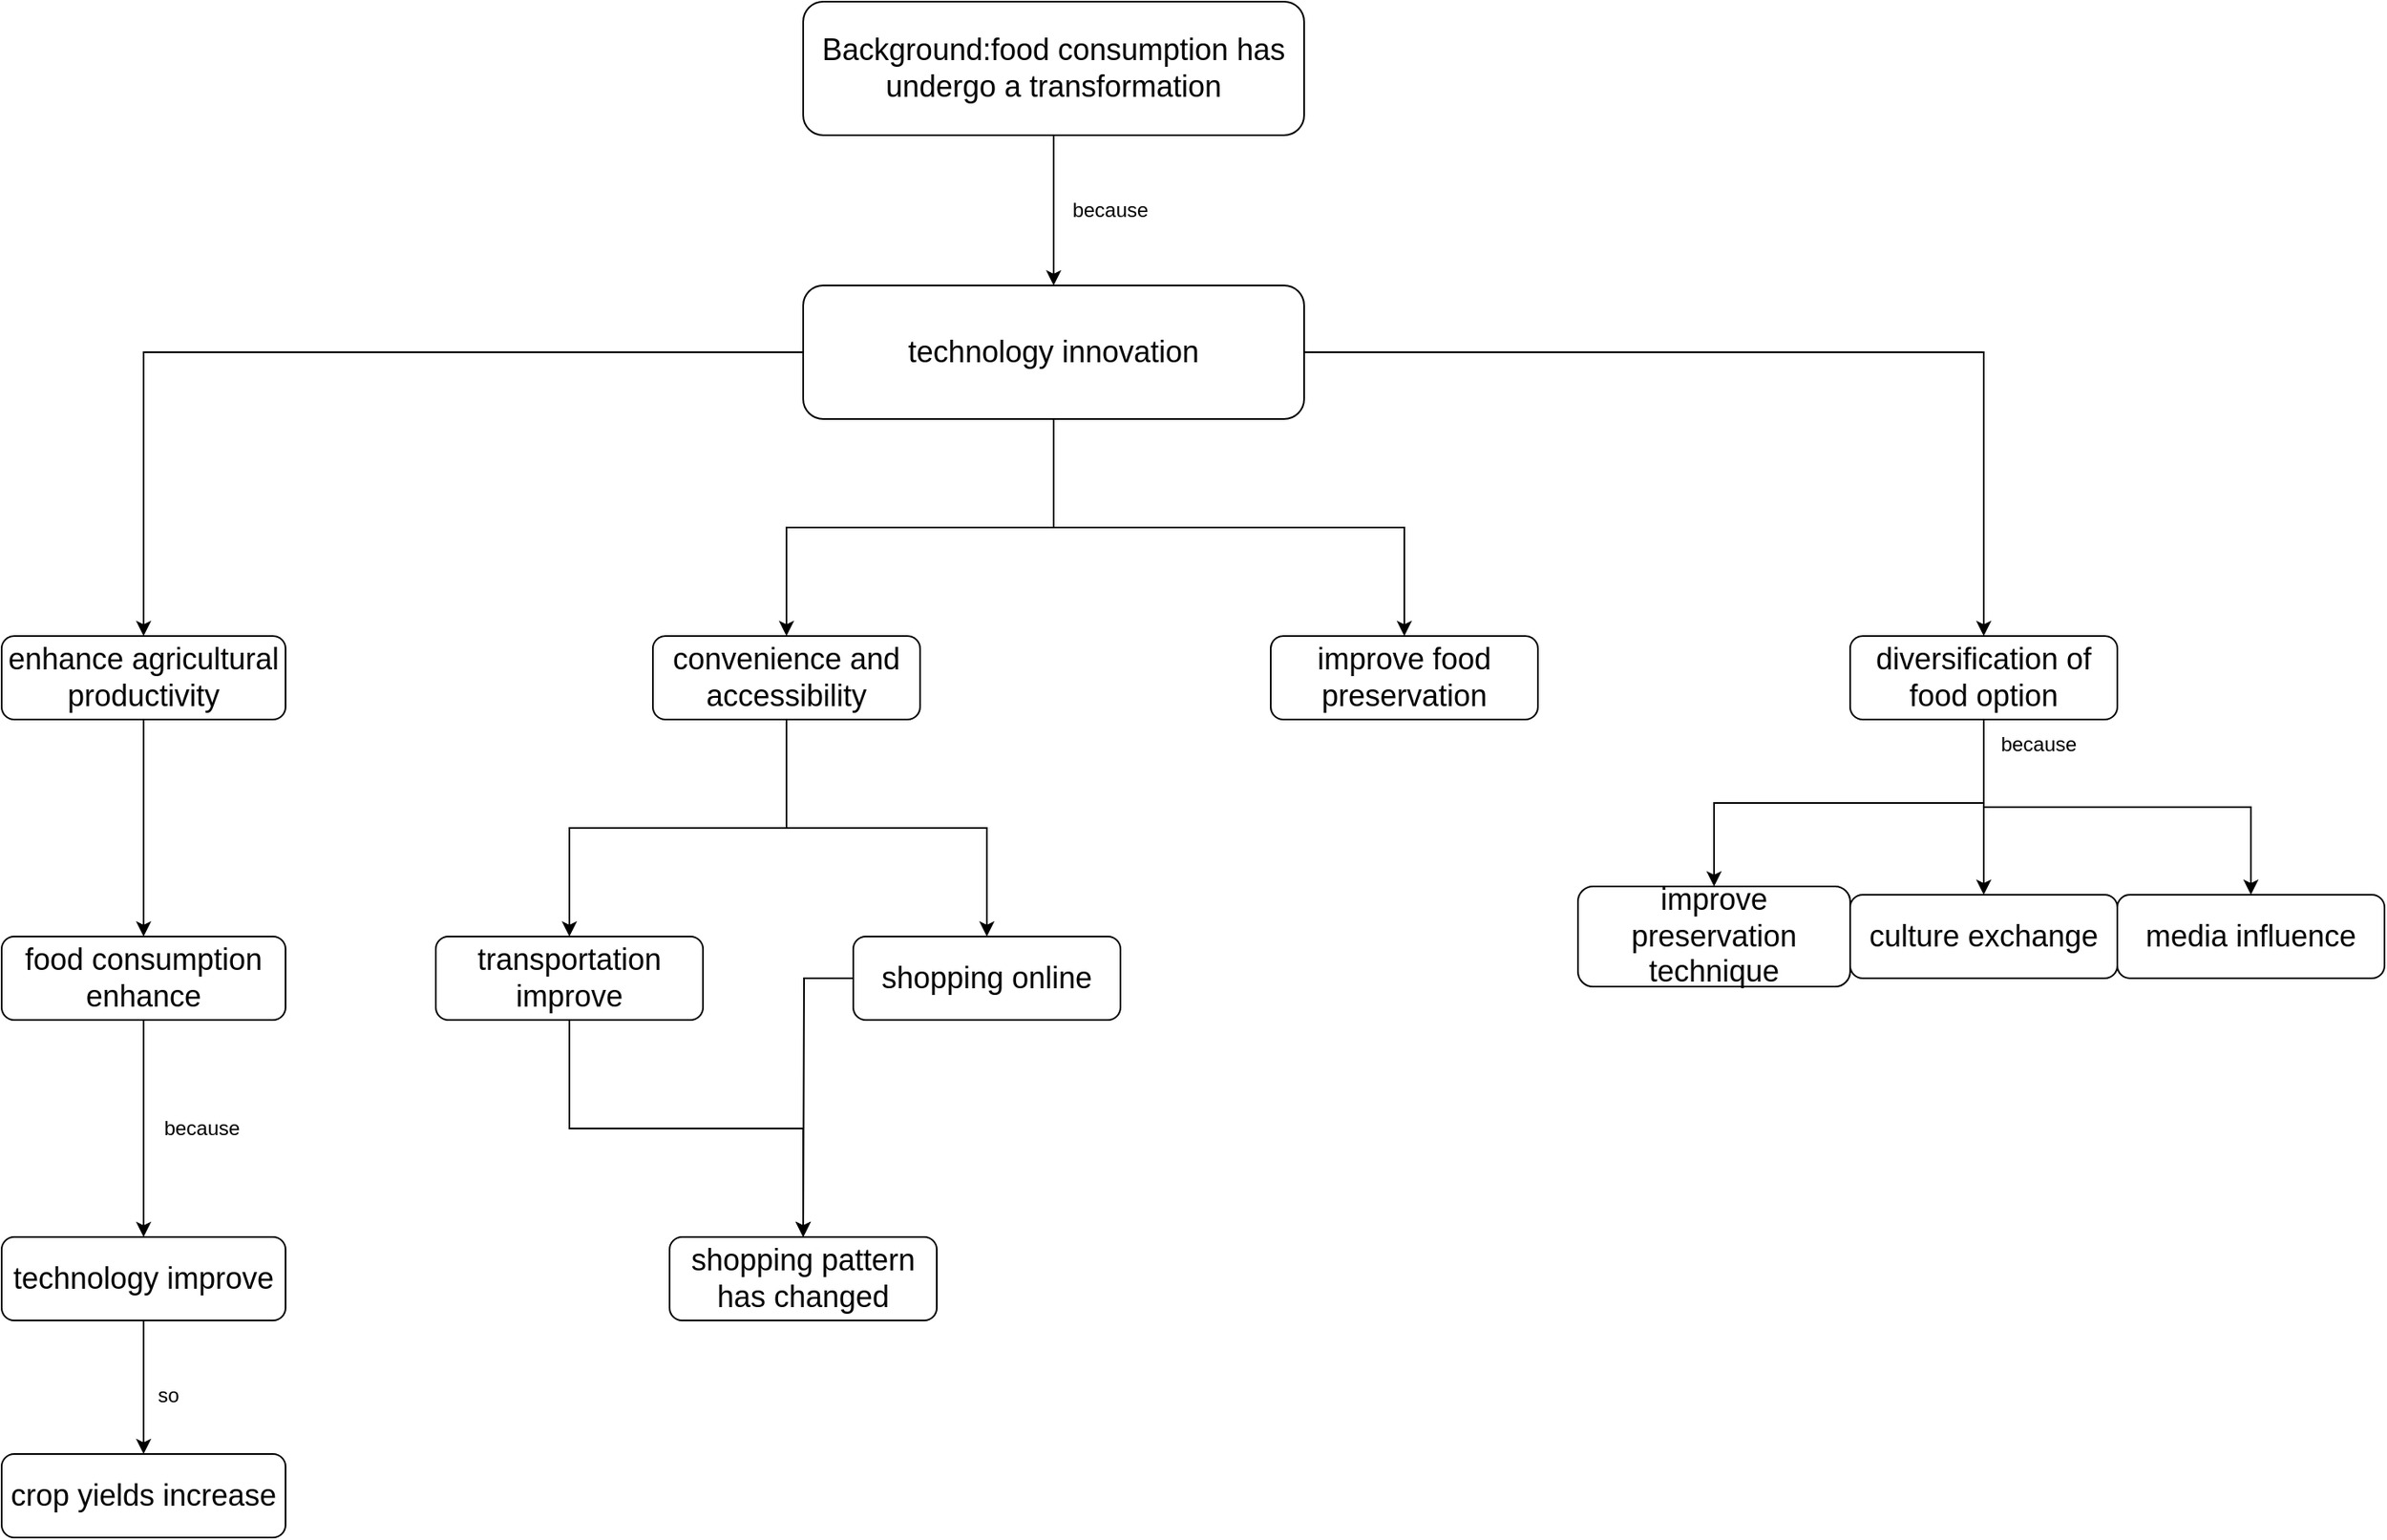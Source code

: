 <mxfile version="24.2.5" type="github">
  <diagram id="C5RBs43oDa-KdzZeNtuy" name="Page-1">
    <mxGraphModel dx="1781" dy="504" grid="1" gridSize="10" guides="1" tooltips="1" connect="1" arrows="1" fold="1" page="1" pageScale="1" pageWidth="827" pageHeight="1169" math="0" shadow="0">
      <root>
        <mxCell id="WIyWlLk6GJQsqaUBKTNV-0" />
        <mxCell id="WIyWlLk6GJQsqaUBKTNV-1" parent="WIyWlLk6GJQsqaUBKTNV-0" />
        <mxCell id="JAdeiNU-k7o079FkKViK-1" style="edgeStyle=orthogonalEdgeStyle;rounded=0;orthogonalLoop=1;jettySize=auto;html=1;entryX=0.5;entryY=0;entryDx=0;entryDy=0;" parent="WIyWlLk6GJQsqaUBKTNV-1" source="WIyWlLk6GJQsqaUBKTNV-3" target="JAdeiNU-k7o079FkKViK-0" edge="1">
          <mxGeometry relative="1" as="geometry" />
        </mxCell>
        <mxCell id="WIyWlLk6GJQsqaUBKTNV-3" value="&lt;font style=&quot;font-size: 18px;&quot;&gt;Background:food consumption has undergo a transformation&lt;/font&gt;" style="rounded=1;whiteSpace=wrap;html=1;fontSize=12;glass=0;strokeWidth=1;shadow=0;" parent="WIyWlLk6GJQsqaUBKTNV-1" vertex="1">
          <mxGeometry x="200" y="40" width="300" height="80" as="geometry" />
        </mxCell>
        <mxCell id="JAdeiNU-k7o079FkKViK-5" style="edgeStyle=orthogonalEdgeStyle;rounded=0;orthogonalLoop=1;jettySize=auto;html=1;" parent="WIyWlLk6GJQsqaUBKTNV-1" source="JAdeiNU-k7o079FkKViK-0" target="JAdeiNU-k7o079FkKViK-4" edge="1">
          <mxGeometry relative="1" as="geometry" />
        </mxCell>
        <mxCell id="JAdeiNU-k7o079FkKViK-8" style="edgeStyle=orthogonalEdgeStyle;rounded=0;orthogonalLoop=1;jettySize=auto;html=1;exitX=0.5;exitY=1;exitDx=0;exitDy=0;entryX=0.5;entryY=0;entryDx=0;entryDy=0;" parent="WIyWlLk6GJQsqaUBKTNV-1" source="JAdeiNU-k7o079FkKViK-0" target="JAdeiNU-k7o079FkKViK-7" edge="1">
          <mxGeometry relative="1" as="geometry" />
        </mxCell>
        <mxCell id="a38-KcJ0gP-eux7d_FcP-0" style="edgeStyle=orthogonalEdgeStyle;rounded=0;orthogonalLoop=1;jettySize=auto;html=1;entryX=0.5;entryY=0;entryDx=0;entryDy=0;" edge="1" parent="WIyWlLk6GJQsqaUBKTNV-1" source="JAdeiNU-k7o079FkKViK-0" target="JAdeiNU-k7o079FkKViK-9">
          <mxGeometry relative="1" as="geometry" />
        </mxCell>
        <mxCell id="a38-KcJ0gP-eux7d_FcP-11" style="edgeStyle=orthogonalEdgeStyle;rounded=0;orthogonalLoop=1;jettySize=auto;html=1;entryX=0.5;entryY=0;entryDx=0;entryDy=0;" edge="1" parent="WIyWlLk6GJQsqaUBKTNV-1" source="JAdeiNU-k7o079FkKViK-0" target="a38-KcJ0gP-eux7d_FcP-10">
          <mxGeometry relative="1" as="geometry" />
        </mxCell>
        <mxCell id="JAdeiNU-k7o079FkKViK-0" value="&lt;font style=&quot;font-size: 18px;&quot;&gt;technology innovation&lt;/font&gt;" style="rounded=1;whiteSpace=wrap;html=1;fontSize=12;glass=0;strokeWidth=1;shadow=0;" parent="WIyWlLk6GJQsqaUBKTNV-1" vertex="1">
          <mxGeometry x="200" y="210" width="300" height="80" as="geometry" />
        </mxCell>
        <mxCell id="JAdeiNU-k7o079FkKViK-3" value="because" style="text;strokeColor=none;align=center;fillColor=none;html=1;verticalAlign=middle;whiteSpace=wrap;rounded=0;" parent="WIyWlLk6GJQsqaUBKTNV-1" vertex="1">
          <mxGeometry x="354" y="150" width="60" height="30" as="geometry" />
        </mxCell>
        <mxCell id="a38-KcJ0gP-eux7d_FcP-13" style="edgeStyle=orthogonalEdgeStyle;rounded=0;orthogonalLoop=1;jettySize=auto;html=1;entryX=0.5;entryY=0;entryDx=0;entryDy=0;" edge="1" parent="WIyWlLk6GJQsqaUBKTNV-1" source="JAdeiNU-k7o079FkKViK-4" target="a38-KcJ0gP-eux7d_FcP-12">
          <mxGeometry relative="1" as="geometry" />
        </mxCell>
        <mxCell id="JAdeiNU-k7o079FkKViK-4" value="&lt;font style=&quot;font-size: 18px;&quot;&gt;enhance agricultural productivity&lt;/font&gt;" style="rounded=1;whiteSpace=wrap;html=1;fontSize=12;glass=0;strokeWidth=1;shadow=0;" parent="WIyWlLk6GJQsqaUBKTNV-1" vertex="1">
          <mxGeometry x="-280" y="420" width="170" height="50" as="geometry" />
        </mxCell>
        <mxCell id="a38-KcJ0gP-eux7d_FcP-2" style="edgeStyle=orthogonalEdgeStyle;rounded=0;orthogonalLoop=1;jettySize=auto;html=1;" edge="1" parent="WIyWlLk6GJQsqaUBKTNV-1" source="JAdeiNU-k7o079FkKViK-7" target="a38-KcJ0gP-eux7d_FcP-1">
          <mxGeometry relative="1" as="geometry" />
        </mxCell>
        <mxCell id="a38-KcJ0gP-eux7d_FcP-4" style="edgeStyle=orthogonalEdgeStyle;rounded=0;orthogonalLoop=1;jettySize=auto;html=1;" edge="1" parent="WIyWlLk6GJQsqaUBKTNV-1" source="JAdeiNU-k7o079FkKViK-7" target="a38-KcJ0gP-eux7d_FcP-3">
          <mxGeometry relative="1" as="geometry" />
        </mxCell>
        <mxCell id="JAdeiNU-k7o079FkKViK-7" value="&lt;font style=&quot;font-size: 18px;&quot;&gt;convenience and accessibility&lt;/font&gt;" style="rounded=1;whiteSpace=wrap;html=1;fontSize=12;glass=0;strokeWidth=1;shadow=0;" parent="WIyWlLk6GJQsqaUBKTNV-1" vertex="1">
          <mxGeometry x="110" y="420" width="160" height="50" as="geometry" />
        </mxCell>
        <mxCell id="a38-KcJ0gP-eux7d_FcP-23" style="edgeStyle=orthogonalEdgeStyle;rounded=0;orthogonalLoop=1;jettySize=auto;html=1;entryX=0.5;entryY=0;entryDx=0;entryDy=0;" edge="1" parent="WIyWlLk6GJQsqaUBKTNV-1" source="JAdeiNU-k7o079FkKViK-9" target="a38-KcJ0gP-eux7d_FcP-22">
          <mxGeometry relative="1" as="geometry" />
        </mxCell>
        <mxCell id="a38-KcJ0gP-eux7d_FcP-25" style="edgeStyle=orthogonalEdgeStyle;rounded=0;orthogonalLoop=1;jettySize=auto;html=1;" edge="1" parent="WIyWlLk6GJQsqaUBKTNV-1" source="JAdeiNU-k7o079FkKViK-9" target="a38-KcJ0gP-eux7d_FcP-24">
          <mxGeometry relative="1" as="geometry" />
        </mxCell>
        <mxCell id="a38-KcJ0gP-eux7d_FcP-27" style="edgeStyle=orthogonalEdgeStyle;rounded=0;orthogonalLoop=1;jettySize=auto;html=1;" edge="1" parent="WIyWlLk6GJQsqaUBKTNV-1" source="JAdeiNU-k7o079FkKViK-9" target="a38-KcJ0gP-eux7d_FcP-26">
          <mxGeometry relative="1" as="geometry" />
        </mxCell>
        <mxCell id="JAdeiNU-k7o079FkKViK-9" value="&lt;font style=&quot;font-size: 18px;&quot;&gt;diversification of food option&lt;/font&gt;" style="rounded=1;whiteSpace=wrap;html=1;fontSize=12;glass=0;strokeWidth=1;shadow=0;" parent="WIyWlLk6GJQsqaUBKTNV-1" vertex="1">
          <mxGeometry x="827" y="420" width="160" height="50" as="geometry" />
        </mxCell>
        <mxCell id="a38-KcJ0gP-eux7d_FcP-8" style="edgeStyle=orthogonalEdgeStyle;rounded=0;orthogonalLoop=1;jettySize=auto;html=1;" edge="1" parent="WIyWlLk6GJQsqaUBKTNV-1" source="a38-KcJ0gP-eux7d_FcP-1" target="a38-KcJ0gP-eux7d_FcP-5">
          <mxGeometry relative="1" as="geometry" />
        </mxCell>
        <mxCell id="a38-KcJ0gP-eux7d_FcP-1" value="&lt;font style=&quot;font-size: 18px;&quot;&gt;transportation improve&lt;/font&gt;" style="rounded=1;whiteSpace=wrap;html=1;fontSize=12;glass=0;strokeWidth=1;shadow=0;" vertex="1" parent="WIyWlLk6GJQsqaUBKTNV-1">
          <mxGeometry x="-20" y="600" width="160" height="50" as="geometry" />
        </mxCell>
        <mxCell id="a38-KcJ0gP-eux7d_FcP-9" style="edgeStyle=orthogonalEdgeStyle;rounded=0;orthogonalLoop=1;jettySize=auto;html=1;" edge="1" parent="WIyWlLk6GJQsqaUBKTNV-1" source="a38-KcJ0gP-eux7d_FcP-3">
          <mxGeometry relative="1" as="geometry">
            <mxPoint x="200" y="780" as="targetPoint" />
          </mxGeometry>
        </mxCell>
        <mxCell id="a38-KcJ0gP-eux7d_FcP-3" value="&lt;font style=&quot;font-size: 18px;&quot;&gt;shopping online&lt;/font&gt;" style="rounded=1;whiteSpace=wrap;html=1;fontSize=12;glass=0;strokeWidth=1;shadow=0;" vertex="1" parent="WIyWlLk6GJQsqaUBKTNV-1">
          <mxGeometry x="230" y="600" width="160" height="50" as="geometry" />
        </mxCell>
        <mxCell id="a38-KcJ0gP-eux7d_FcP-5" value="&lt;font style=&quot;font-size: 18px;&quot;&gt;shopping pattern has changed&lt;/font&gt;" style="rounded=1;whiteSpace=wrap;html=1;fontSize=12;glass=0;strokeWidth=1;shadow=0;" vertex="1" parent="WIyWlLk6GJQsqaUBKTNV-1">
          <mxGeometry x="120" y="780" width="160" height="50" as="geometry" />
        </mxCell>
        <mxCell id="a38-KcJ0gP-eux7d_FcP-10" value="&lt;font style=&quot;font-size: 18px;&quot;&gt;improve food preservation&lt;/font&gt;" style="rounded=1;whiteSpace=wrap;html=1;fontSize=12;glass=0;strokeWidth=1;shadow=0;" vertex="1" parent="WIyWlLk6GJQsqaUBKTNV-1">
          <mxGeometry x="480" y="420" width="160" height="50" as="geometry" />
        </mxCell>
        <mxCell id="a38-KcJ0gP-eux7d_FcP-16" style="edgeStyle=orthogonalEdgeStyle;rounded=0;orthogonalLoop=1;jettySize=auto;html=1;" edge="1" parent="WIyWlLk6GJQsqaUBKTNV-1" source="a38-KcJ0gP-eux7d_FcP-12" target="a38-KcJ0gP-eux7d_FcP-14">
          <mxGeometry relative="1" as="geometry" />
        </mxCell>
        <mxCell id="a38-KcJ0gP-eux7d_FcP-12" value="&lt;font style=&quot;font-size: 18px;&quot;&gt;food consumption enhance&lt;/font&gt;" style="rounded=1;whiteSpace=wrap;html=1;fontSize=12;glass=0;strokeWidth=1;shadow=0;" vertex="1" parent="WIyWlLk6GJQsqaUBKTNV-1">
          <mxGeometry x="-280" y="600" width="170" height="50" as="geometry" />
        </mxCell>
        <mxCell id="a38-KcJ0gP-eux7d_FcP-19" style="edgeStyle=orthogonalEdgeStyle;rounded=0;orthogonalLoop=1;jettySize=auto;html=1;" edge="1" parent="WIyWlLk6GJQsqaUBKTNV-1" source="a38-KcJ0gP-eux7d_FcP-14" target="a38-KcJ0gP-eux7d_FcP-18">
          <mxGeometry relative="1" as="geometry" />
        </mxCell>
        <mxCell id="a38-KcJ0gP-eux7d_FcP-14" value="&lt;font style=&quot;font-size: 18px;&quot;&gt;technology improve&lt;/font&gt;" style="rounded=1;whiteSpace=wrap;html=1;fontSize=12;glass=0;strokeWidth=1;shadow=0;" vertex="1" parent="WIyWlLk6GJQsqaUBKTNV-1">
          <mxGeometry x="-280" y="780" width="170" height="50" as="geometry" />
        </mxCell>
        <mxCell id="a38-KcJ0gP-eux7d_FcP-17" value="because" style="text;strokeColor=none;align=center;fillColor=none;html=1;verticalAlign=middle;whiteSpace=wrap;rounded=0;" vertex="1" parent="WIyWlLk6GJQsqaUBKTNV-1">
          <mxGeometry x="-190" y="700" width="60" height="30" as="geometry" />
        </mxCell>
        <mxCell id="a38-KcJ0gP-eux7d_FcP-18" value="&lt;font style=&quot;font-size: 18px;&quot;&gt;crop yields increase&lt;/font&gt;" style="rounded=1;whiteSpace=wrap;html=1;fontSize=12;glass=0;strokeWidth=1;shadow=0;" vertex="1" parent="WIyWlLk6GJQsqaUBKTNV-1">
          <mxGeometry x="-280" y="910" width="170" height="50" as="geometry" />
        </mxCell>
        <mxCell id="a38-KcJ0gP-eux7d_FcP-20" value="so" style="text;strokeColor=none;align=center;fillColor=none;html=1;verticalAlign=middle;whiteSpace=wrap;rounded=0;" vertex="1" parent="WIyWlLk6GJQsqaUBKTNV-1">
          <mxGeometry x="-210" y="860" width="60" height="30" as="geometry" />
        </mxCell>
        <mxCell id="a38-KcJ0gP-eux7d_FcP-22" value="&lt;font style=&quot;font-size: 18px;&quot;&gt;improve preservation technique&lt;/font&gt;" style="rounded=1;whiteSpace=wrap;html=1;fontSize=12;glass=0;strokeWidth=1;shadow=0;" vertex="1" parent="WIyWlLk6GJQsqaUBKTNV-1">
          <mxGeometry x="664" y="570" width="163" height="60" as="geometry" />
        </mxCell>
        <mxCell id="a38-KcJ0gP-eux7d_FcP-24" value="&lt;font style=&quot;font-size: 18px;&quot;&gt;culture exchange&lt;/font&gt;" style="rounded=1;whiteSpace=wrap;html=1;fontSize=12;glass=0;strokeWidth=1;shadow=0;" vertex="1" parent="WIyWlLk6GJQsqaUBKTNV-1">
          <mxGeometry x="827" y="575" width="160" height="50" as="geometry" />
        </mxCell>
        <mxCell id="a38-KcJ0gP-eux7d_FcP-26" value="&lt;font style=&quot;font-size: 18px;&quot;&gt;media influence&lt;/font&gt;" style="rounded=1;whiteSpace=wrap;html=1;fontSize=12;glass=0;strokeWidth=1;shadow=0;" vertex="1" parent="WIyWlLk6GJQsqaUBKTNV-1">
          <mxGeometry x="987" y="575" width="160" height="50" as="geometry" />
        </mxCell>
        <mxCell id="a38-KcJ0gP-eux7d_FcP-28" value="because" style="text;strokeColor=none;align=center;fillColor=none;html=1;verticalAlign=middle;whiteSpace=wrap;rounded=0;" vertex="1" parent="WIyWlLk6GJQsqaUBKTNV-1">
          <mxGeometry x="910" y="470" width="60" height="30" as="geometry" />
        </mxCell>
      </root>
    </mxGraphModel>
  </diagram>
</mxfile>
